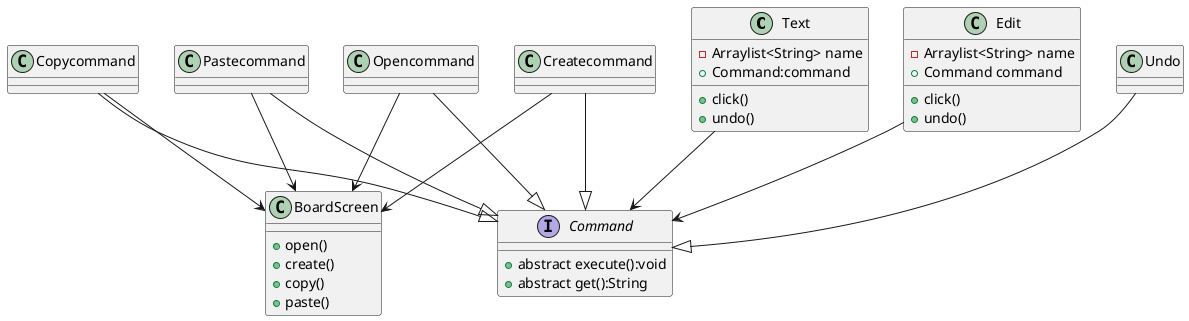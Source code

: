 @startuml
'https://plantuml.com/class-diagram
class Text{
-Arraylist<String> name
+Command:command
+click()
+undo()
}
class Edit{
-Arraylist<String> name
+Command command
+click()
+undo()
}
interface Command{
+abstract execute():void
+abstract get():String
}
class Undo
class Opencommand
class Createcommand
class Copycommand
class Pastecommand

class BoardScreen{
+open()
+create()
+copy()
+paste()
}

Text-->Command
Edit-->Command
Opencommand--|>Command
Createcommand--|>Command
Copycommand--|>Command
Pastecommand--|>Command
Undo--|>Command

Opencommand-->BoardScreen
Copycommand-->BoardScreen
Createcommand-->BoardScreen
Pastecommand->BoardScreen

@enduml